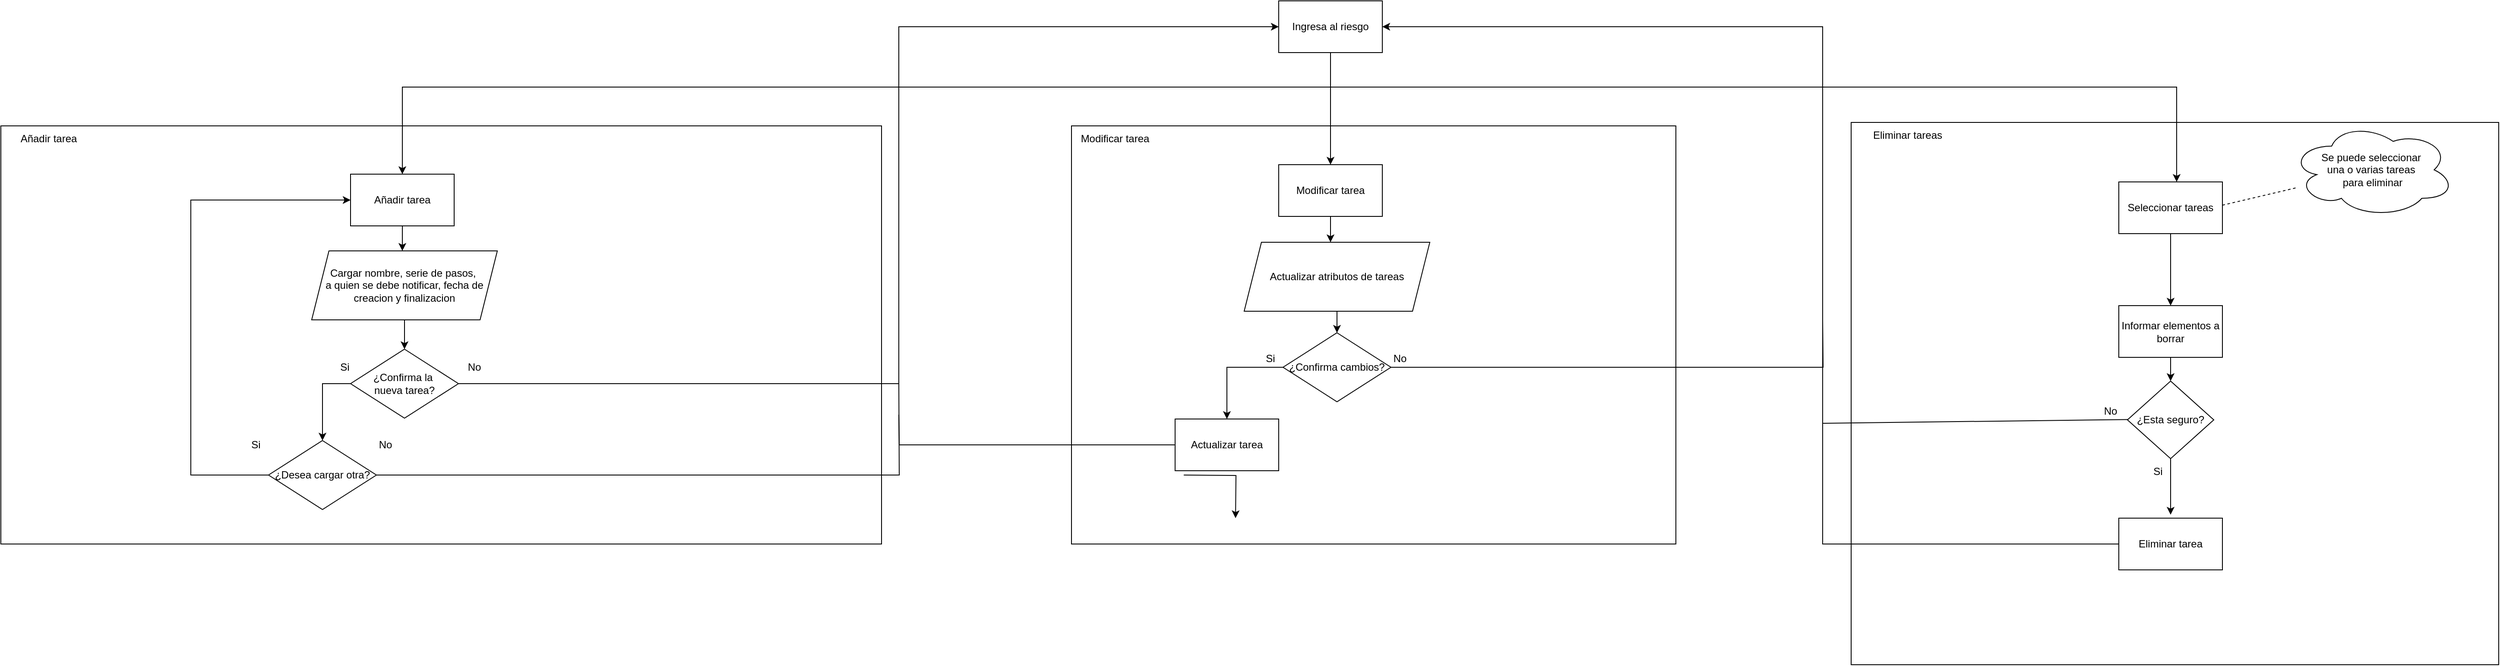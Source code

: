 <mxfile version="24.7.12">
  <diagram id="2i4qga7weTXimYSR2r4y" name="Página-2">
    <mxGraphModel dx="3601" dy="-703" grid="1" gridSize="10" guides="1" tooltips="1" connect="1" arrows="1" fold="1" page="1" pageScale="1" pageWidth="827" pageHeight="1169" math="0" shadow="0">
      <root>
        <mxCell id="0" />
        <mxCell id="1" parent="0" />
        <mxCell id="AxmTYT2sA5gF8doSfmYF-100" value="" style="rounded=0;whiteSpace=wrap;html=1;" vertex="1" parent="1">
          <mxGeometry x="203" y="1411" width="750" height="629" as="geometry" />
        </mxCell>
        <mxCell id="-6n7xgKERIVpxmvqz6UG-1" value="" style="rounded=0;whiteSpace=wrap;html=1;" parent="1" vertex="1">
          <mxGeometry x="-700" y="1415" width="700" height="485" as="geometry" />
        </mxCell>
        <mxCell id="-6n7xgKERIVpxmvqz6UG-4" value="Modificar tarea" style="text;html=1;align=center;verticalAlign=middle;resizable=0;points=[];autosize=1;strokeColor=none;fillColor=none;" parent="1" vertex="1">
          <mxGeometry x="-700" y="1415" width="100" height="30" as="geometry" />
        </mxCell>
        <mxCell id="AxmTYT2sA5gF8doSfmYF-81" style="edgeStyle=orthogonalEdgeStyle;rounded=0;orthogonalLoop=1;jettySize=auto;html=1;" edge="1" parent="1" source="-6n7xgKERIVpxmvqz6UG-6" target="AxmTYT2sA5gF8doSfmYF-80">
          <mxGeometry relative="1" as="geometry" />
        </mxCell>
        <mxCell id="AxmTYT2sA5gF8doSfmYF-122" style="edgeStyle=orthogonalEdgeStyle;rounded=0;orthogonalLoop=1;jettySize=auto;html=1;" edge="1" parent="1" source="-6n7xgKERIVpxmvqz6UG-6" target="AxmTYT2sA5gF8doSfmYF-118">
          <mxGeometry relative="1" as="geometry">
            <Array as="points">
              <mxPoint x="-400" y="1370" />
              <mxPoint x="580" y="1370" />
            </Array>
          </mxGeometry>
        </mxCell>
        <mxCell id="-6n7xgKERIVpxmvqz6UG-6" value="Ingresa al riesgo" style="whiteSpace=wrap;html=1;" parent="1" vertex="1">
          <mxGeometry x="-460" y="1270" width="120" height="60" as="geometry" />
        </mxCell>
        <mxCell id="AxmTYT2sA5gF8doSfmYF-1" value="" style="rounded=0;whiteSpace=wrap;html=1;" vertex="1" parent="1">
          <mxGeometry x="-1940" y="1415" width="1020" height="485" as="geometry" />
        </mxCell>
        <mxCell id="AxmTYT2sA5gF8doSfmYF-2" value="Añadir tarea" style="text;html=1;align=center;verticalAlign=middle;resizable=0;points=[];autosize=1;strokeColor=none;fillColor=none;" vertex="1" parent="1">
          <mxGeometry x="-1930" y="1415" width="90" height="30" as="geometry" />
        </mxCell>
        <mxCell id="AxmTYT2sA5gF8doSfmYF-3" style="edgeStyle=orthogonalEdgeStyle;rounded=0;orthogonalLoop=1;jettySize=auto;html=1;exitX=0.5;exitY=1;exitDx=0;exitDy=0;entryX=0.5;entryY=0;entryDx=0;entryDy=0;" edge="1" parent="1" target="AxmTYT2sA5gF8doSfmYF-20" source="-6n7xgKERIVpxmvqz6UG-6">
          <mxGeometry relative="1" as="geometry">
            <mxPoint x="-1470.0" y="1643.0" as="targetPoint" />
            <mxPoint x="-1470" y="1375" as="sourcePoint" />
            <Array as="points">
              <mxPoint x="-400" y="1370" />
              <mxPoint x="-1475" y="1370" />
            </Array>
          </mxGeometry>
        </mxCell>
        <mxCell id="AxmTYT2sA5gF8doSfmYF-60" value="" style="edgeStyle=orthogonalEdgeStyle;rounded=0;orthogonalLoop=1;jettySize=auto;html=1;" edge="1" parent="1" source="AxmTYT2sA5gF8doSfmYF-20">
          <mxGeometry relative="1" as="geometry">
            <mxPoint x="-1475" y="1560" as="targetPoint" />
          </mxGeometry>
        </mxCell>
        <mxCell id="AxmTYT2sA5gF8doSfmYF-20" value="Añadir tarea" style="whiteSpace=wrap;html=1;" vertex="1" parent="1">
          <mxGeometry x="-1535" y="1471" width="120" height="60" as="geometry" />
        </mxCell>
        <mxCell id="AxmTYT2sA5gF8doSfmYF-66" style="edgeStyle=orthogonalEdgeStyle;rounded=0;orthogonalLoop=1;jettySize=auto;html=1;" edge="1" parent="1" source="AxmTYT2sA5gF8doSfmYF-61" target="AxmTYT2sA5gF8doSfmYF-65">
          <mxGeometry relative="1" as="geometry" />
        </mxCell>
        <mxCell id="AxmTYT2sA5gF8doSfmYF-61" value="Cargar nombre, serie de pasos,&amp;nbsp;&lt;div&gt;a quien se debe notificar, fecha de&lt;/div&gt;&lt;div&gt;creacion y finalizacion&lt;/div&gt;" style="shape=parallelogram;perimeter=parallelogramPerimeter;whiteSpace=wrap;html=1;fixedSize=1;" vertex="1" parent="1">
          <mxGeometry x="-1580" y="1560" width="215" height="80" as="geometry" />
        </mxCell>
        <mxCell id="AxmTYT2sA5gF8doSfmYF-73" style="edgeStyle=orthogonalEdgeStyle;rounded=0;orthogonalLoop=1;jettySize=auto;html=1;entryX=0.5;entryY=0;entryDx=0;entryDy=0;" edge="1" parent="1" source="AxmTYT2sA5gF8doSfmYF-65" target="AxmTYT2sA5gF8doSfmYF-72">
          <mxGeometry relative="1" as="geometry">
            <Array as="points">
              <mxPoint x="-1567" y="1714" />
            </Array>
          </mxGeometry>
        </mxCell>
        <mxCell id="AxmTYT2sA5gF8doSfmYF-74" style="edgeStyle=orthogonalEdgeStyle;rounded=0;orthogonalLoop=1;jettySize=auto;html=1;entryX=0;entryY=0.5;entryDx=0;entryDy=0;" edge="1" parent="1" source="AxmTYT2sA5gF8doSfmYF-65" target="-6n7xgKERIVpxmvqz6UG-6">
          <mxGeometry relative="1" as="geometry">
            <Array as="points">
              <mxPoint x="-900" y="1714" />
              <mxPoint x="-900" y="1300" />
            </Array>
          </mxGeometry>
        </mxCell>
        <mxCell id="AxmTYT2sA5gF8doSfmYF-65" value="¿Confirma la&amp;nbsp;&lt;div&gt;nueva&amp;nbsp;&lt;span style=&quot;background-color: initial;&quot;&gt;tarea?&lt;/span&gt;&lt;/div&gt;" style="rhombus;whiteSpace=wrap;html=1;" vertex="1" parent="1">
          <mxGeometry x="-1535" y="1674" width="125" height="80" as="geometry" />
        </mxCell>
        <mxCell id="AxmTYT2sA5gF8doSfmYF-69" value="Si" style="text;html=1;align=center;verticalAlign=middle;resizable=0;points=[];autosize=1;strokeColor=none;fillColor=none;" vertex="1" parent="1">
          <mxGeometry x="-1557.5" y="1680" width="30" height="30" as="geometry" />
        </mxCell>
        <mxCell id="AxmTYT2sA5gF8doSfmYF-70" value="No" style="text;html=1;align=center;verticalAlign=middle;resizable=0;points=[];autosize=1;strokeColor=none;fillColor=none;" vertex="1" parent="1">
          <mxGeometry x="-1412.5" y="1680" width="40" height="30" as="geometry" />
        </mxCell>
        <mxCell id="AxmTYT2sA5gF8doSfmYF-77" style="edgeStyle=orthogonalEdgeStyle;rounded=0;orthogonalLoop=1;jettySize=auto;html=1;endArrow=none;endFill=0;" edge="1" parent="1" source="AxmTYT2sA5gF8doSfmYF-72">
          <mxGeometry relative="1" as="geometry">
            <mxPoint x="-900" y="1710" as="targetPoint" />
          </mxGeometry>
        </mxCell>
        <mxCell id="AxmTYT2sA5gF8doSfmYF-78" style="edgeStyle=orthogonalEdgeStyle;rounded=0;orthogonalLoop=1;jettySize=auto;html=1;entryX=0;entryY=0.5;entryDx=0;entryDy=0;" edge="1" parent="1" source="AxmTYT2sA5gF8doSfmYF-72" target="AxmTYT2sA5gF8doSfmYF-20">
          <mxGeometry relative="1" as="geometry">
            <Array as="points">
              <mxPoint x="-1720" y="1820" />
              <mxPoint x="-1720" y="1501" />
            </Array>
          </mxGeometry>
        </mxCell>
        <mxCell id="AxmTYT2sA5gF8doSfmYF-72" value="¿Desea cargar otra?" style="rhombus;whiteSpace=wrap;html=1;" vertex="1" parent="1">
          <mxGeometry x="-1630" y="1780" width="125" height="80" as="geometry" />
        </mxCell>
        <mxCell id="AxmTYT2sA5gF8doSfmYF-75" value="Si" style="text;html=1;align=center;verticalAlign=middle;resizable=0;points=[];autosize=1;strokeColor=none;fillColor=none;" vertex="1" parent="1">
          <mxGeometry x="-1660" y="1770" width="30" height="30" as="geometry" />
        </mxCell>
        <mxCell id="AxmTYT2sA5gF8doSfmYF-76" value="No" style="text;html=1;align=center;verticalAlign=middle;resizable=0;points=[];autosize=1;strokeColor=none;fillColor=none;" vertex="1" parent="1">
          <mxGeometry x="-1515" y="1770" width="40" height="30" as="geometry" />
        </mxCell>
        <mxCell id="AxmTYT2sA5gF8doSfmYF-84" style="edgeStyle=orthogonalEdgeStyle;rounded=0;orthogonalLoop=1;jettySize=auto;html=1;" edge="1" parent="1" source="AxmTYT2sA5gF8doSfmYF-80">
          <mxGeometry relative="1" as="geometry">
            <mxPoint x="-400" y="1550" as="targetPoint" />
          </mxGeometry>
        </mxCell>
        <mxCell id="AxmTYT2sA5gF8doSfmYF-80" value="Modificar tarea" style="whiteSpace=wrap;html=1;" vertex="1" parent="1">
          <mxGeometry x="-460" y="1460" width="120" height="60" as="geometry" />
        </mxCell>
        <mxCell id="AxmTYT2sA5gF8doSfmYF-96" value="" style="endArrow=classic;html=1;rounded=0;exitX=0.5;exitY=1;exitDx=0;exitDy=0;entryX=0.5;entryY=0;entryDx=0;entryDy=0;edgeStyle=orthogonalEdgeStyle;" edge="1" parent="1" source="AxmTYT2sA5gF8doSfmYF-88">
          <mxGeometry width="50" height="50" relative="1" as="geometry">
            <mxPoint x="-570" y="1820" as="sourcePoint" />
            <mxPoint x="-510" y="1870" as="targetPoint" />
          </mxGeometry>
        </mxCell>
        <mxCell id="AxmTYT2sA5gF8doSfmYF-101" value="Eliminar tareas" style="text;html=1;align=center;verticalAlign=middle;resizable=0;points=[];autosize=1;strokeColor=none;fillColor=none;" vertex="1" parent="1">
          <mxGeometry x="218" y="1411" width="100" height="30" as="geometry" />
        </mxCell>
        <mxCell id="AxmTYT2sA5gF8doSfmYF-109" value="¿Esta seguro?" style="rhombus;whiteSpace=wrap;html=1;" vertex="1" parent="1">
          <mxGeometry x="523" y="1711" width="100" height="90" as="geometry" />
        </mxCell>
        <mxCell id="AxmTYT2sA5gF8doSfmYF-110" style="edgeStyle=orthogonalEdgeStyle;rounded=0;orthogonalLoop=1;jettySize=auto;html=1;entryX=0.5;entryY=0;entryDx=0;entryDy=0;" edge="1" parent="1" source="AxmTYT2sA5gF8doSfmYF-111" target="AxmTYT2sA5gF8doSfmYF-109">
          <mxGeometry relative="1" as="geometry" />
        </mxCell>
        <mxCell id="AxmTYT2sA5gF8doSfmYF-111" value="Informar elementos a borrar" style="whiteSpace=wrap;html=1;" vertex="1" parent="1">
          <mxGeometry x="513" y="1623.5" width="120" height="60" as="geometry" />
        </mxCell>
        <mxCell id="AxmTYT2sA5gF8doSfmYF-112" value="Si" style="text;html=1;align=center;verticalAlign=middle;resizable=0;points=[];autosize=1;strokeColor=none;fillColor=none;" vertex="1" parent="1">
          <mxGeometry x="543" y="1801" width="30" height="30" as="geometry" />
        </mxCell>
        <mxCell id="AxmTYT2sA5gF8doSfmYF-113" value="No" style="text;html=1;align=center;verticalAlign=middle;resizable=0;points=[];autosize=1;strokeColor=none;fillColor=none;" vertex="1" parent="1">
          <mxGeometry x="483" y="1731" width="40" height="30" as="geometry" />
        </mxCell>
        <mxCell id="AxmTYT2sA5gF8doSfmYF-114" style="edgeStyle=orthogonalEdgeStyle;rounded=0;orthogonalLoop=1;jettySize=auto;html=1;endArrow=classic;endFill=1;entryX=1;entryY=0.5;entryDx=0;entryDy=0;exitX=0;exitY=0.5;exitDx=0;exitDy=0;" edge="1" parent="1" source="AxmTYT2sA5gF8doSfmYF-189" target="-6n7xgKERIVpxmvqz6UG-6">
          <mxGeometry relative="1" as="geometry">
            <mxPoint x="190" y="1786" as="targetPoint" />
            <Array as="points">
              <mxPoint x="170" y="1900" />
              <mxPoint x="170" y="1300" />
            </Array>
          </mxGeometry>
        </mxCell>
        <mxCell id="AxmTYT2sA5gF8doSfmYF-116" value="" style="endArrow=classic;html=1;rounded=0;exitX=0.5;exitY=1;exitDx=0;exitDy=0;entryX=0.5;entryY=0;entryDx=0;entryDy=0;edgeStyle=orthogonalEdgeStyle;" edge="1" parent="1" source="AxmTYT2sA5gF8doSfmYF-109">
          <mxGeometry width="50" height="50" relative="1" as="geometry">
            <mxPoint x="513" y="1816" as="sourcePoint" />
            <mxPoint x="573" y="1866" as="targetPoint" />
          </mxGeometry>
        </mxCell>
        <mxCell id="AxmTYT2sA5gF8doSfmYF-121" style="edgeStyle=orthogonalEdgeStyle;rounded=0;orthogonalLoop=1;jettySize=auto;html=1;" edge="1" parent="1" source="AxmTYT2sA5gF8doSfmYF-118" target="AxmTYT2sA5gF8doSfmYF-111">
          <mxGeometry relative="1" as="geometry" />
        </mxCell>
        <mxCell id="AxmTYT2sA5gF8doSfmYF-118" value="Seleccionar tareas" style="whiteSpace=wrap;html=1;" vertex="1" parent="1">
          <mxGeometry x="513" y="1480" width="120" height="60" as="geometry" />
        </mxCell>
        <mxCell id="AxmTYT2sA5gF8doSfmYF-119" value="" style="rounded=0;orthogonalLoop=1;jettySize=auto;html=1;dashed=1;endArrow=none;endFill=0;" edge="1" parent="1" target="AxmTYT2sA5gF8doSfmYF-120">
          <mxGeometry relative="1" as="geometry">
            <mxPoint x="633" y="1507" as="sourcePoint" />
          </mxGeometry>
        </mxCell>
        <mxCell id="AxmTYT2sA5gF8doSfmYF-120" value="Se puede seleccionar&amp;nbsp;&lt;div&gt;una o varias&amp;nbsp;&lt;span style=&quot;background-color: initial;&quot;&gt;tareas&amp;nbsp;&lt;/span&gt;&lt;/div&gt;&lt;div&gt;&lt;span style=&quot;background-color: initial;&quot;&gt;para eliminar&lt;/span&gt;&lt;/div&gt;" style="ellipse;shape=cloud;whiteSpace=wrap;html=1;" vertex="1" parent="1">
          <mxGeometry x="712" y="1411" width="190" height="110" as="geometry" />
        </mxCell>
        <mxCell id="AxmTYT2sA5gF8doSfmYF-124" value="" style="endArrow=none;html=1;rounded=0;exitX=1.016;exitY=0.82;exitDx=0;exitDy=0;exitPerimeter=0;endFill=0;" edge="1" parent="1" source="AxmTYT2sA5gF8doSfmYF-113">
          <mxGeometry width="50" height="50" relative="1" as="geometry">
            <mxPoint x="43" y="1560" as="sourcePoint" />
            <mxPoint x="170" y="1760" as="targetPoint" />
          </mxGeometry>
        </mxCell>
        <mxCell id="AxmTYT2sA5gF8doSfmYF-131" style="edgeStyle=orthogonalEdgeStyle;rounded=0;orthogonalLoop=1;jettySize=auto;html=1;entryX=0.5;entryY=0;entryDx=0;entryDy=0;" edge="1" parent="1" source="AxmTYT2sA5gF8doSfmYF-125" target="AxmTYT2sA5gF8doSfmYF-128">
          <mxGeometry relative="1" as="geometry" />
        </mxCell>
        <mxCell id="AxmTYT2sA5gF8doSfmYF-125" value="&lt;div&gt;Actualizar atributos de tareas&lt;/div&gt;" style="shape=parallelogram;perimeter=parallelogramPerimeter;whiteSpace=wrap;html=1;fixedSize=1;" vertex="1" parent="1">
          <mxGeometry x="-500" y="1550" width="215" height="80" as="geometry" />
        </mxCell>
        <mxCell id="AxmTYT2sA5gF8doSfmYF-135" style="edgeStyle=orthogonalEdgeStyle;rounded=0;orthogonalLoop=1;jettySize=auto;html=1;entryX=0.5;entryY=0;entryDx=0;entryDy=0;" edge="1" parent="1" source="AxmTYT2sA5gF8doSfmYF-128" target="AxmTYT2sA5gF8doSfmYF-130">
          <mxGeometry relative="1" as="geometry" />
        </mxCell>
        <mxCell id="AxmTYT2sA5gF8doSfmYF-136" style="edgeStyle=orthogonalEdgeStyle;rounded=0;orthogonalLoop=1;jettySize=auto;html=1;endArrow=none;endFill=0;" edge="1" parent="1" source="AxmTYT2sA5gF8doSfmYF-128">
          <mxGeometry relative="1" as="geometry">
            <mxPoint x="170" y="1640" as="targetPoint" />
          </mxGeometry>
        </mxCell>
        <mxCell id="AxmTYT2sA5gF8doSfmYF-128" value="¿Confirma cambios?" style="rhombus;whiteSpace=wrap;html=1;" vertex="1" parent="1">
          <mxGeometry x="-455" y="1655" width="125" height="80" as="geometry" />
        </mxCell>
        <mxCell id="AxmTYT2sA5gF8doSfmYF-133" style="edgeStyle=orthogonalEdgeStyle;rounded=0;orthogonalLoop=1;jettySize=auto;html=1;endArrow=none;endFill=0;" edge="1" parent="1" source="AxmTYT2sA5gF8doSfmYF-130">
          <mxGeometry relative="1" as="geometry">
            <mxPoint x="-900" y="1750" as="targetPoint" />
          </mxGeometry>
        </mxCell>
        <mxCell id="AxmTYT2sA5gF8doSfmYF-130" value="Actualizar tarea" style="whiteSpace=wrap;html=1;" vertex="1" parent="1">
          <mxGeometry x="-580" y="1755" width="120" height="60" as="geometry" />
        </mxCell>
        <mxCell id="AxmTYT2sA5gF8doSfmYF-137" value="Si" style="text;html=1;align=center;verticalAlign=middle;resizable=0;points=[];autosize=1;strokeColor=none;fillColor=none;" vertex="1" parent="1">
          <mxGeometry x="-485" y="1670" width="30" height="30" as="geometry" />
        </mxCell>
        <mxCell id="AxmTYT2sA5gF8doSfmYF-138" value="No" style="text;html=1;align=center;verticalAlign=middle;resizable=0;points=[];autosize=1;strokeColor=none;fillColor=none;" vertex="1" parent="1">
          <mxGeometry x="-340" y="1670" width="40" height="30" as="geometry" />
        </mxCell>
        <mxCell id="AxmTYT2sA5gF8doSfmYF-189" value="Eliminar tarea" style="whiteSpace=wrap;html=1;" vertex="1" parent="1">
          <mxGeometry x="513" y="1870" width="120" height="60" as="geometry" />
        </mxCell>
      </root>
    </mxGraphModel>
  </diagram>
</mxfile>
